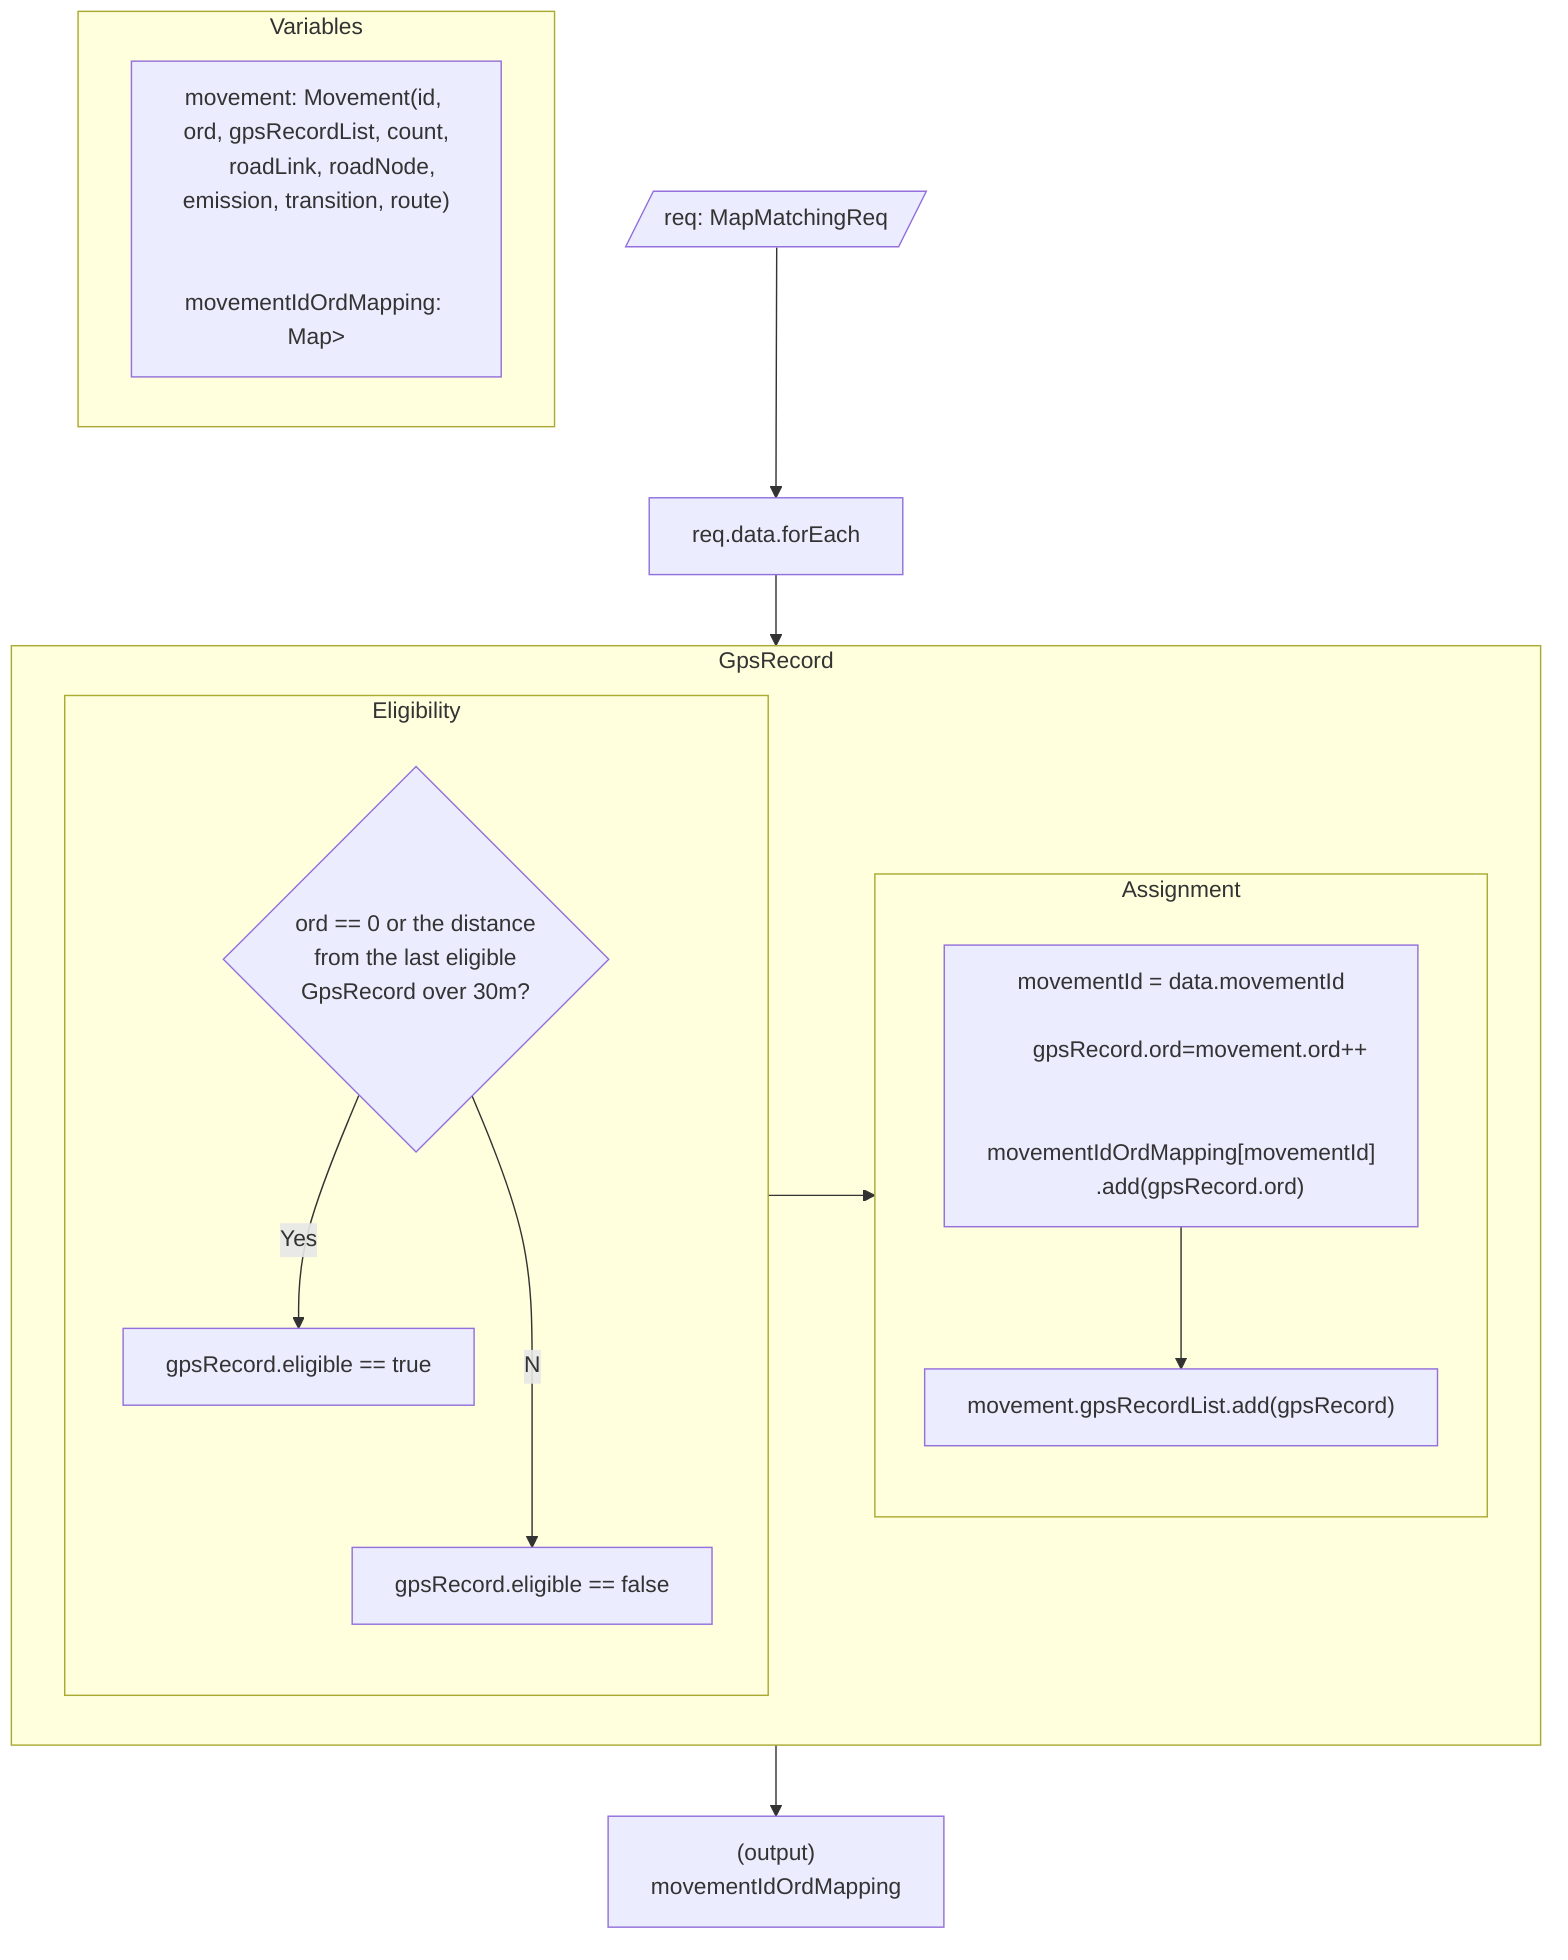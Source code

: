 flowchart TD
	Input[/req: MapMatchingReq/]
  ReqDataForEach["req.data.forEach"]
  Output["
    (output)
    movementIdOrdMapping
  "]

  subgraph Variables
    Movement["
      movement: Movement(id, ord, gpsRecordList, count,
      roadLink, roadNode, emission, transition, route)
      
      movementIdOrdMapping: Map<String, List<Int>>
    "] 
  end

  subgraph GpsRecord
    direction LR
    subgraph Eligibility
      E1{"
        ord == 0 or the distance 
        from the last eligible 
        GpsRecord over 30m?
      "} 
			ET[gpsRecord.eligible == true]
			EF[gpsRecord.eligible == false]

			E1 --Yes--> ET
			E1 --No--> EF
    end
    
    subgraph Assignment
      direction TB
      Ord["
      movementId = data.movementId

      gpsRecord.ord=movement.ord++

      movementIdOrdMapping[movementId]
      .add(gpsRecord.ord)
      "]
      Add["movement.gpsRecordList.add(gpsRecord)"]

      Ord --> Add

    end

    Eligibility --> Assignment

  end

Input --> ReqDataForEach --> GpsRecord --> Output